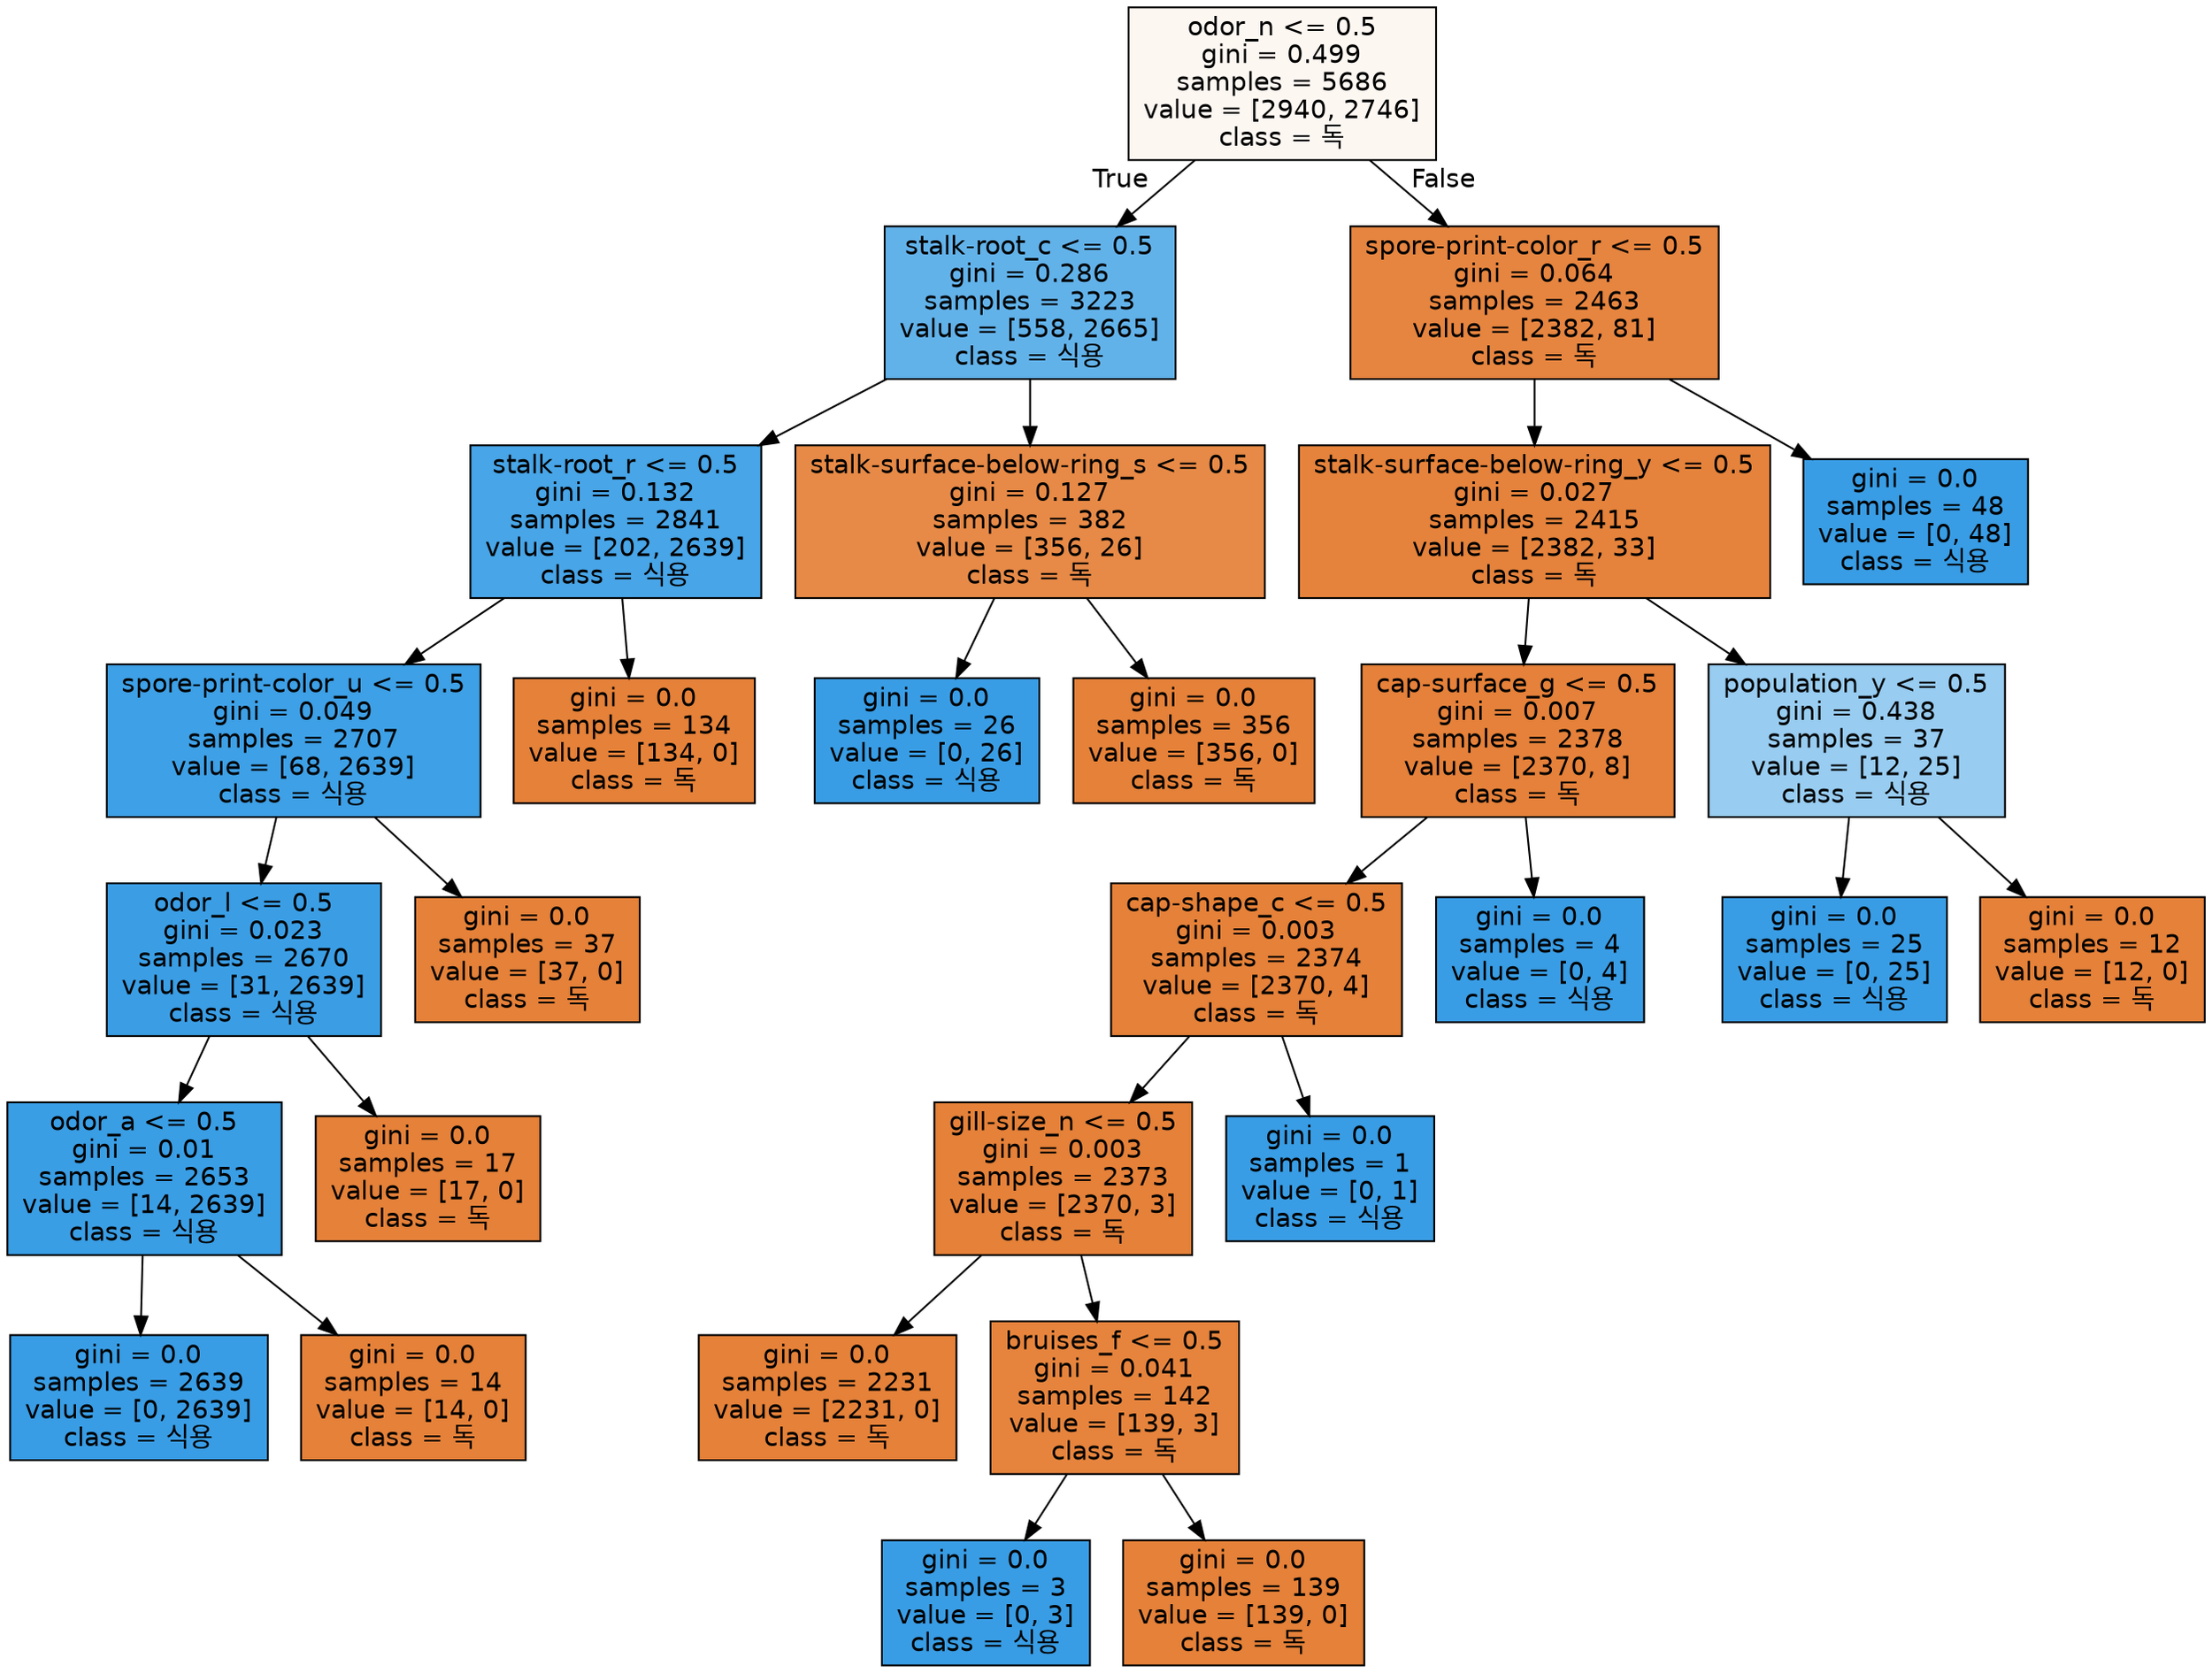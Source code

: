 digraph Tree {
node [shape=box, style="filled", color="black", fontname="helvetica"] ;
edge [fontname="helvetica"] ;
0 [label="odor_n <= 0.5\ngini = 0.499\nsamples = 5686\nvalue = [2940, 2746]\nclass = 독", fillcolor="#fdf7f2"] ;
1 [label="stalk-root_c <= 0.5\ngini = 0.286\nsamples = 3223\nvalue = [558, 2665]\nclass = 식용", fillcolor="#62b2ea"] ;
0 -> 1 [labeldistance=2.5, labelangle=45, headlabel="True"] ;
2 [label="stalk-root_r <= 0.5\ngini = 0.132\nsamples = 2841\nvalue = [202, 2639]\nclass = 식용", fillcolor="#48a5e7"] ;
1 -> 2 ;
3 [label="spore-print-color_u <= 0.5\ngini = 0.049\nsamples = 2707\nvalue = [68, 2639]\nclass = 식용", fillcolor="#3ea0e6"] ;
2 -> 3 ;
4 [label="odor_l <= 0.5\ngini = 0.023\nsamples = 2670\nvalue = [31, 2639]\nclass = 식용", fillcolor="#3b9ee5"] ;
3 -> 4 ;
5 [label="odor_a <= 0.5\ngini = 0.01\nsamples = 2653\nvalue = [14, 2639]\nclass = 식용", fillcolor="#3a9ee5"] ;
4 -> 5 ;
6 [label="gini = 0.0\nsamples = 2639\nvalue = [0, 2639]\nclass = 식용", fillcolor="#399de5"] ;
5 -> 6 ;
7 [label="gini = 0.0\nsamples = 14\nvalue = [14, 0]\nclass = 독", fillcolor="#e58139"] ;
5 -> 7 ;
8 [label="gini = 0.0\nsamples = 17\nvalue = [17, 0]\nclass = 독", fillcolor="#e58139"] ;
4 -> 8 ;
9 [label="gini = 0.0\nsamples = 37\nvalue = [37, 0]\nclass = 독", fillcolor="#e58139"] ;
3 -> 9 ;
10 [label="gini = 0.0\nsamples = 134\nvalue = [134, 0]\nclass = 독", fillcolor="#e58139"] ;
2 -> 10 ;
11 [label="stalk-surface-below-ring_s <= 0.5\ngini = 0.127\nsamples = 382\nvalue = [356, 26]\nclass = 독", fillcolor="#e78a47"] ;
1 -> 11 ;
12 [label="gini = 0.0\nsamples = 26\nvalue = [0, 26]\nclass = 식용", fillcolor="#399de5"] ;
11 -> 12 ;
13 [label="gini = 0.0\nsamples = 356\nvalue = [356, 0]\nclass = 독", fillcolor="#e58139"] ;
11 -> 13 ;
14 [label="spore-print-color_r <= 0.5\ngini = 0.064\nsamples = 2463\nvalue = [2382, 81]\nclass = 독", fillcolor="#e68540"] ;
0 -> 14 [labeldistance=2.5, labelangle=-45, headlabel="False"] ;
15 [label="stalk-surface-below-ring_y <= 0.5\ngini = 0.027\nsamples = 2415\nvalue = [2382, 33]\nclass = 독", fillcolor="#e5833c"] ;
14 -> 15 ;
16 [label="cap-surface_g <= 0.5\ngini = 0.007\nsamples = 2378\nvalue = [2370, 8]\nclass = 독", fillcolor="#e5813a"] ;
15 -> 16 ;
17 [label="cap-shape_c <= 0.5\ngini = 0.003\nsamples = 2374\nvalue = [2370, 4]\nclass = 독", fillcolor="#e58139"] ;
16 -> 17 ;
18 [label="gill-size_n <= 0.5\ngini = 0.003\nsamples = 2373\nvalue = [2370, 3]\nclass = 독", fillcolor="#e58139"] ;
17 -> 18 ;
19 [label="gini = 0.0\nsamples = 2231\nvalue = [2231, 0]\nclass = 독", fillcolor="#e58139"] ;
18 -> 19 ;
20 [label="bruises_f <= 0.5\ngini = 0.041\nsamples = 142\nvalue = [139, 3]\nclass = 독", fillcolor="#e6843d"] ;
18 -> 20 ;
21 [label="gini = 0.0\nsamples = 3\nvalue = [0, 3]\nclass = 식용", fillcolor="#399de5"] ;
20 -> 21 ;
22 [label="gini = 0.0\nsamples = 139\nvalue = [139, 0]\nclass = 독", fillcolor="#e58139"] ;
20 -> 22 ;
23 [label="gini = 0.0\nsamples = 1\nvalue = [0, 1]\nclass = 식용", fillcolor="#399de5"] ;
17 -> 23 ;
24 [label="gini = 0.0\nsamples = 4\nvalue = [0, 4]\nclass = 식용", fillcolor="#399de5"] ;
16 -> 24 ;
25 [label="population_y <= 0.5\ngini = 0.438\nsamples = 37\nvalue = [12, 25]\nclass = 식용", fillcolor="#98ccf1"] ;
15 -> 25 ;
26 [label="gini = 0.0\nsamples = 25\nvalue = [0, 25]\nclass = 식용", fillcolor="#399de5"] ;
25 -> 26 ;
27 [label="gini = 0.0\nsamples = 12\nvalue = [12, 0]\nclass = 독", fillcolor="#e58139"] ;
25 -> 27 ;
28 [label="gini = 0.0\nsamples = 48\nvalue = [0, 48]\nclass = 식용", fillcolor="#399de5"] ;
14 -> 28 ;
}